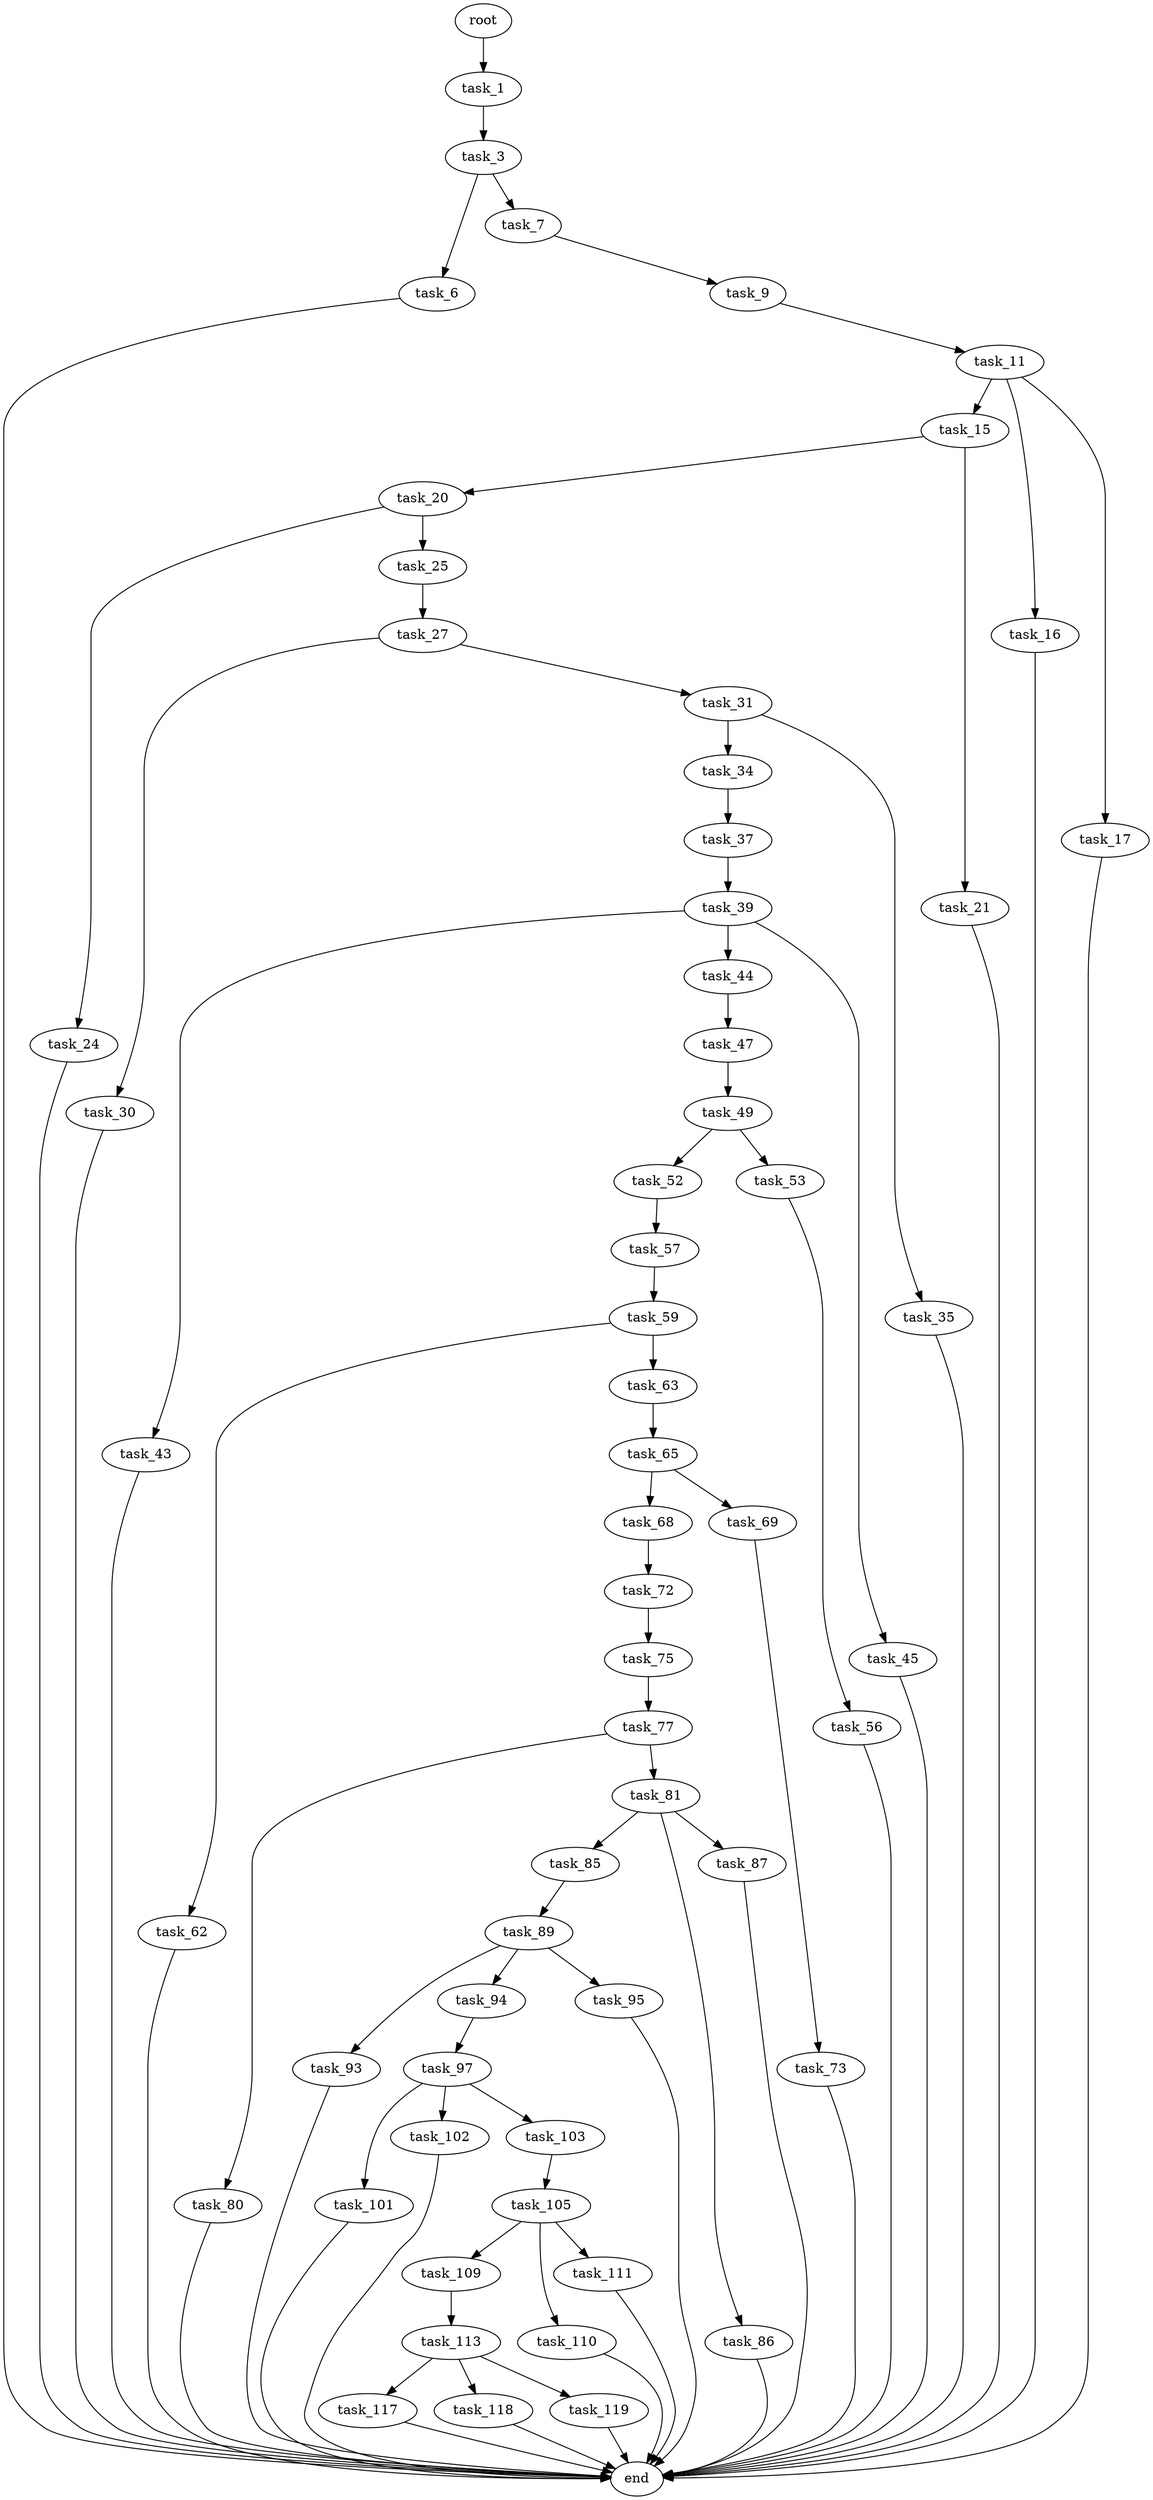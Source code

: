 digraph G {
  root [size="0.000000"];
  task_1 [size="32294707923.000000"];
  task_3 [size="10450035150.000000"];
  task_6 [size="38172982463.000000"];
  task_7 [size="190048542257.000000"];
  task_9 [size="2200195824.000000"];
  task_11 [size="134217728000.000000"];
  task_15 [size="68719476736.000000"];
  task_16 [size="8589934592.000000"];
  task_17 [size="102208019012.000000"];
  task_20 [size="28396166528.000000"];
  task_21 [size="236550559475.000000"];
  task_24 [size="1073741824000.000000"];
  task_25 [size="1073741824000.000000"];
  task_27 [size="11055415064.000000"];
  task_30 [size="1207850199.000000"];
  task_31 [size="134217728000.000000"];
  task_34 [size="743246617262.000000"];
  task_35 [size="8589934592.000000"];
  task_37 [size="68719476736.000000"];
  task_39 [size="4629897387.000000"];
  task_43 [size="549755813888.000000"];
  task_44 [size="43796067321.000000"];
  task_45 [size="311723712411.000000"];
  task_47 [size="158843244431.000000"];
  task_49 [size="1361975646.000000"];
  task_52 [size="254936992779.000000"];
  task_53 [size="28991029248.000000"];
  task_56 [size="25529284352.000000"];
  task_57 [size="28991029248.000000"];
  task_59 [size="19013988295.000000"];
  task_62 [size="13366086873.000000"];
  task_63 [size="134217728000.000000"];
  task_65 [size="375280709033.000000"];
  task_68 [size="436224808716.000000"];
  task_69 [size="460909371902.000000"];
  task_72 [size="8589934592.000000"];
  task_73 [size="134217728000.000000"];
  task_75 [size="28991029248.000000"];
  task_77 [size="126817812867.000000"];
  task_80 [size="2121093657.000000"];
  task_81 [size="15283409912.000000"];
  task_85 [size="10388951851.000000"];
  task_86 [size="231928233984.000000"];
  task_87 [size="24875414204.000000"];
  task_89 [size="2417157403.000000"];
  task_93 [size="3975406859.000000"];
  task_94 [size="782757789696.000000"];
  task_95 [size="1992175649.000000"];
  task_97 [size="134217728000.000000"];
  task_101 [size="1103902987082.000000"];
  task_102 [size="592374063535.000000"];
  task_103 [size="782757789696.000000"];
  task_105 [size="549755813888.000000"];
  task_109 [size="427251872872.000000"];
  task_110 [size="379344783075.000000"];
  task_111 [size="68719476736.000000"];
  task_113 [size="30903838603.000000"];
  task_117 [size="19866589667.000000"];
  task_118 [size="21671018185.000000"];
  task_119 [size="1948039866.000000"];
  end [size="0.000000"];

  root -> task_1 [size="1.000000"];
  task_1 -> task_3 [size="33554432.000000"];
  task_3 -> task_6 [size="33554432.000000"];
  task_3 -> task_7 [size="33554432.000000"];
  task_6 -> end [size="1.000000"];
  task_7 -> task_9 [size="536870912.000000"];
  task_9 -> task_11 [size="75497472.000000"];
  task_11 -> task_15 [size="209715200.000000"];
  task_11 -> task_16 [size="209715200.000000"];
  task_11 -> task_17 [size="209715200.000000"];
  task_15 -> task_20 [size="134217728.000000"];
  task_15 -> task_21 [size="134217728.000000"];
  task_16 -> end [size="1.000000"];
  task_17 -> end [size="1.000000"];
  task_20 -> task_24 [size="33554432.000000"];
  task_20 -> task_25 [size="33554432.000000"];
  task_21 -> end [size="1.000000"];
  task_24 -> end [size="1.000000"];
  task_25 -> task_27 [size="838860800.000000"];
  task_27 -> task_30 [size="679477248.000000"];
  task_27 -> task_31 [size="679477248.000000"];
  task_30 -> end [size="1.000000"];
  task_31 -> task_34 [size="209715200.000000"];
  task_31 -> task_35 [size="209715200.000000"];
  task_34 -> task_37 [size="679477248.000000"];
  task_35 -> end [size="1.000000"];
  task_37 -> task_39 [size="134217728.000000"];
  task_39 -> task_43 [size="75497472.000000"];
  task_39 -> task_44 [size="75497472.000000"];
  task_39 -> task_45 [size="75497472.000000"];
  task_43 -> end [size="1.000000"];
  task_44 -> task_47 [size="838860800.000000"];
  task_45 -> end [size="1.000000"];
  task_47 -> task_49 [size="134217728.000000"];
  task_49 -> task_52 [size="33554432.000000"];
  task_49 -> task_53 [size="33554432.000000"];
  task_52 -> task_57 [size="209715200.000000"];
  task_53 -> task_56 [size="75497472.000000"];
  task_56 -> end [size="1.000000"];
  task_57 -> task_59 [size="75497472.000000"];
  task_59 -> task_62 [size="536870912.000000"];
  task_59 -> task_63 [size="536870912.000000"];
  task_62 -> end [size="1.000000"];
  task_63 -> task_65 [size="209715200.000000"];
  task_65 -> task_68 [size="411041792.000000"];
  task_65 -> task_69 [size="411041792.000000"];
  task_68 -> task_72 [size="679477248.000000"];
  task_69 -> task_73 [size="411041792.000000"];
  task_72 -> task_75 [size="33554432.000000"];
  task_73 -> end [size="1.000000"];
  task_75 -> task_77 [size="75497472.000000"];
  task_77 -> task_80 [size="411041792.000000"];
  task_77 -> task_81 [size="411041792.000000"];
  task_80 -> end [size="1.000000"];
  task_81 -> task_85 [size="536870912.000000"];
  task_81 -> task_86 [size="536870912.000000"];
  task_81 -> task_87 [size="536870912.000000"];
  task_85 -> task_89 [size="411041792.000000"];
  task_86 -> end [size="1.000000"];
  task_87 -> end [size="1.000000"];
  task_89 -> task_93 [size="134217728.000000"];
  task_89 -> task_94 [size="134217728.000000"];
  task_89 -> task_95 [size="134217728.000000"];
  task_93 -> end [size="1.000000"];
  task_94 -> task_97 [size="679477248.000000"];
  task_95 -> end [size="1.000000"];
  task_97 -> task_101 [size="209715200.000000"];
  task_97 -> task_102 [size="209715200.000000"];
  task_97 -> task_103 [size="209715200.000000"];
  task_101 -> end [size="1.000000"];
  task_102 -> end [size="1.000000"];
  task_103 -> task_105 [size="679477248.000000"];
  task_105 -> task_109 [size="536870912.000000"];
  task_105 -> task_110 [size="536870912.000000"];
  task_105 -> task_111 [size="536870912.000000"];
  task_109 -> task_113 [size="536870912.000000"];
  task_110 -> end [size="1.000000"];
  task_111 -> end [size="1.000000"];
  task_113 -> task_117 [size="838860800.000000"];
  task_113 -> task_118 [size="838860800.000000"];
  task_113 -> task_119 [size="838860800.000000"];
  task_117 -> end [size="1.000000"];
  task_118 -> end [size="1.000000"];
  task_119 -> end [size="1.000000"];
}
